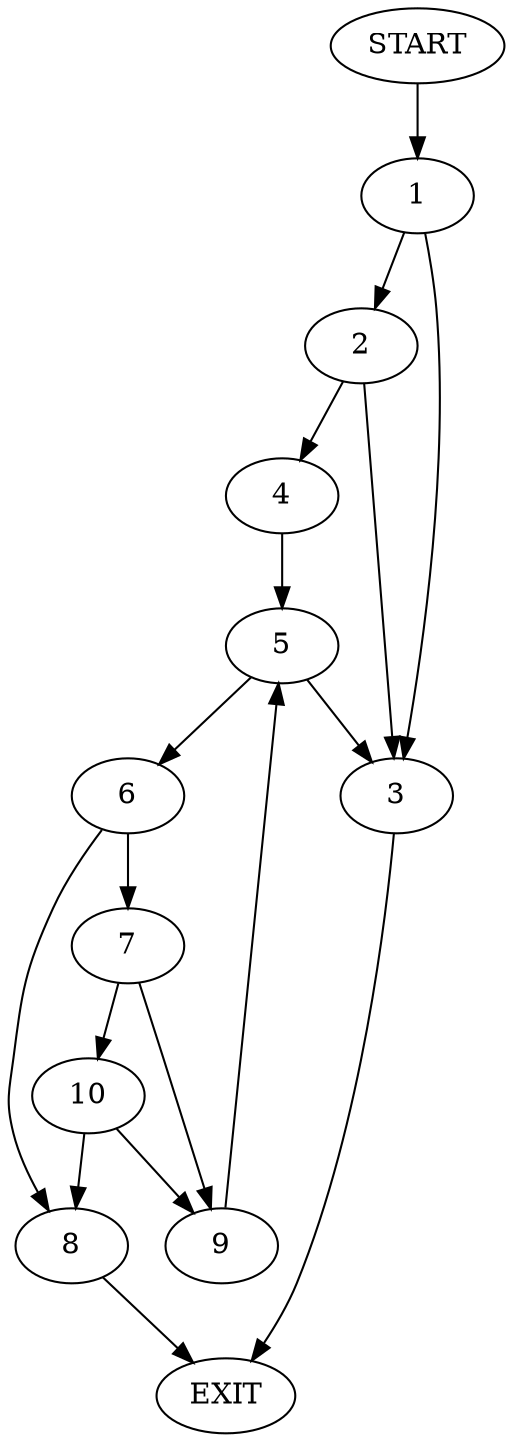 digraph {
0 [label="START"]
11 [label="EXIT"]
0 -> 1
1 -> 2
1 -> 3
3 -> 11
2 -> 3
2 -> 4
4 -> 5
5 -> 6
5 -> 3
6 -> 7
6 -> 8
7 -> 9
7 -> 10
8 -> 11
10 -> 9
10 -> 8
9 -> 5
}

